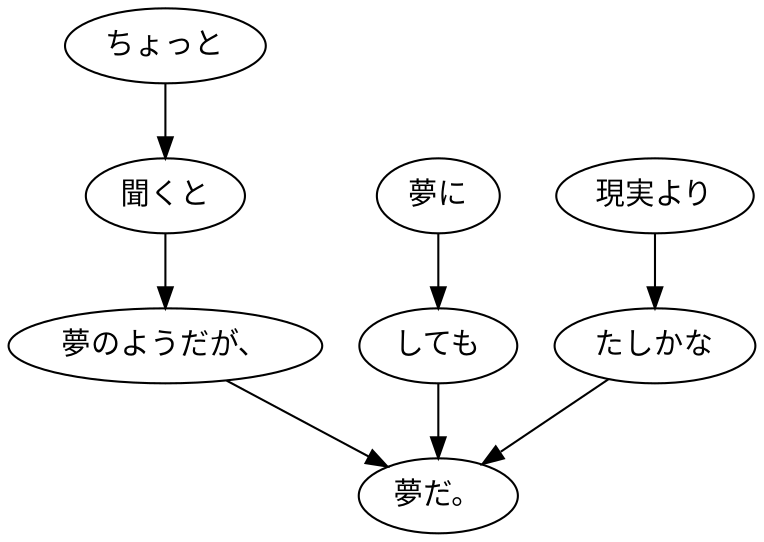 digraph graph3582 {
	node0 [label="ちょっと"];
	node1 [label="聞くと"];
	node2 [label="夢のようだが、"];
	node3 [label="夢に"];
	node4 [label="しても"];
	node5 [label="現実より"];
	node6 [label="たしかな"];
	node7 [label="夢だ。"];
	node0 -> node1;
	node1 -> node2;
	node2 -> node7;
	node3 -> node4;
	node4 -> node7;
	node5 -> node6;
	node6 -> node7;
}

